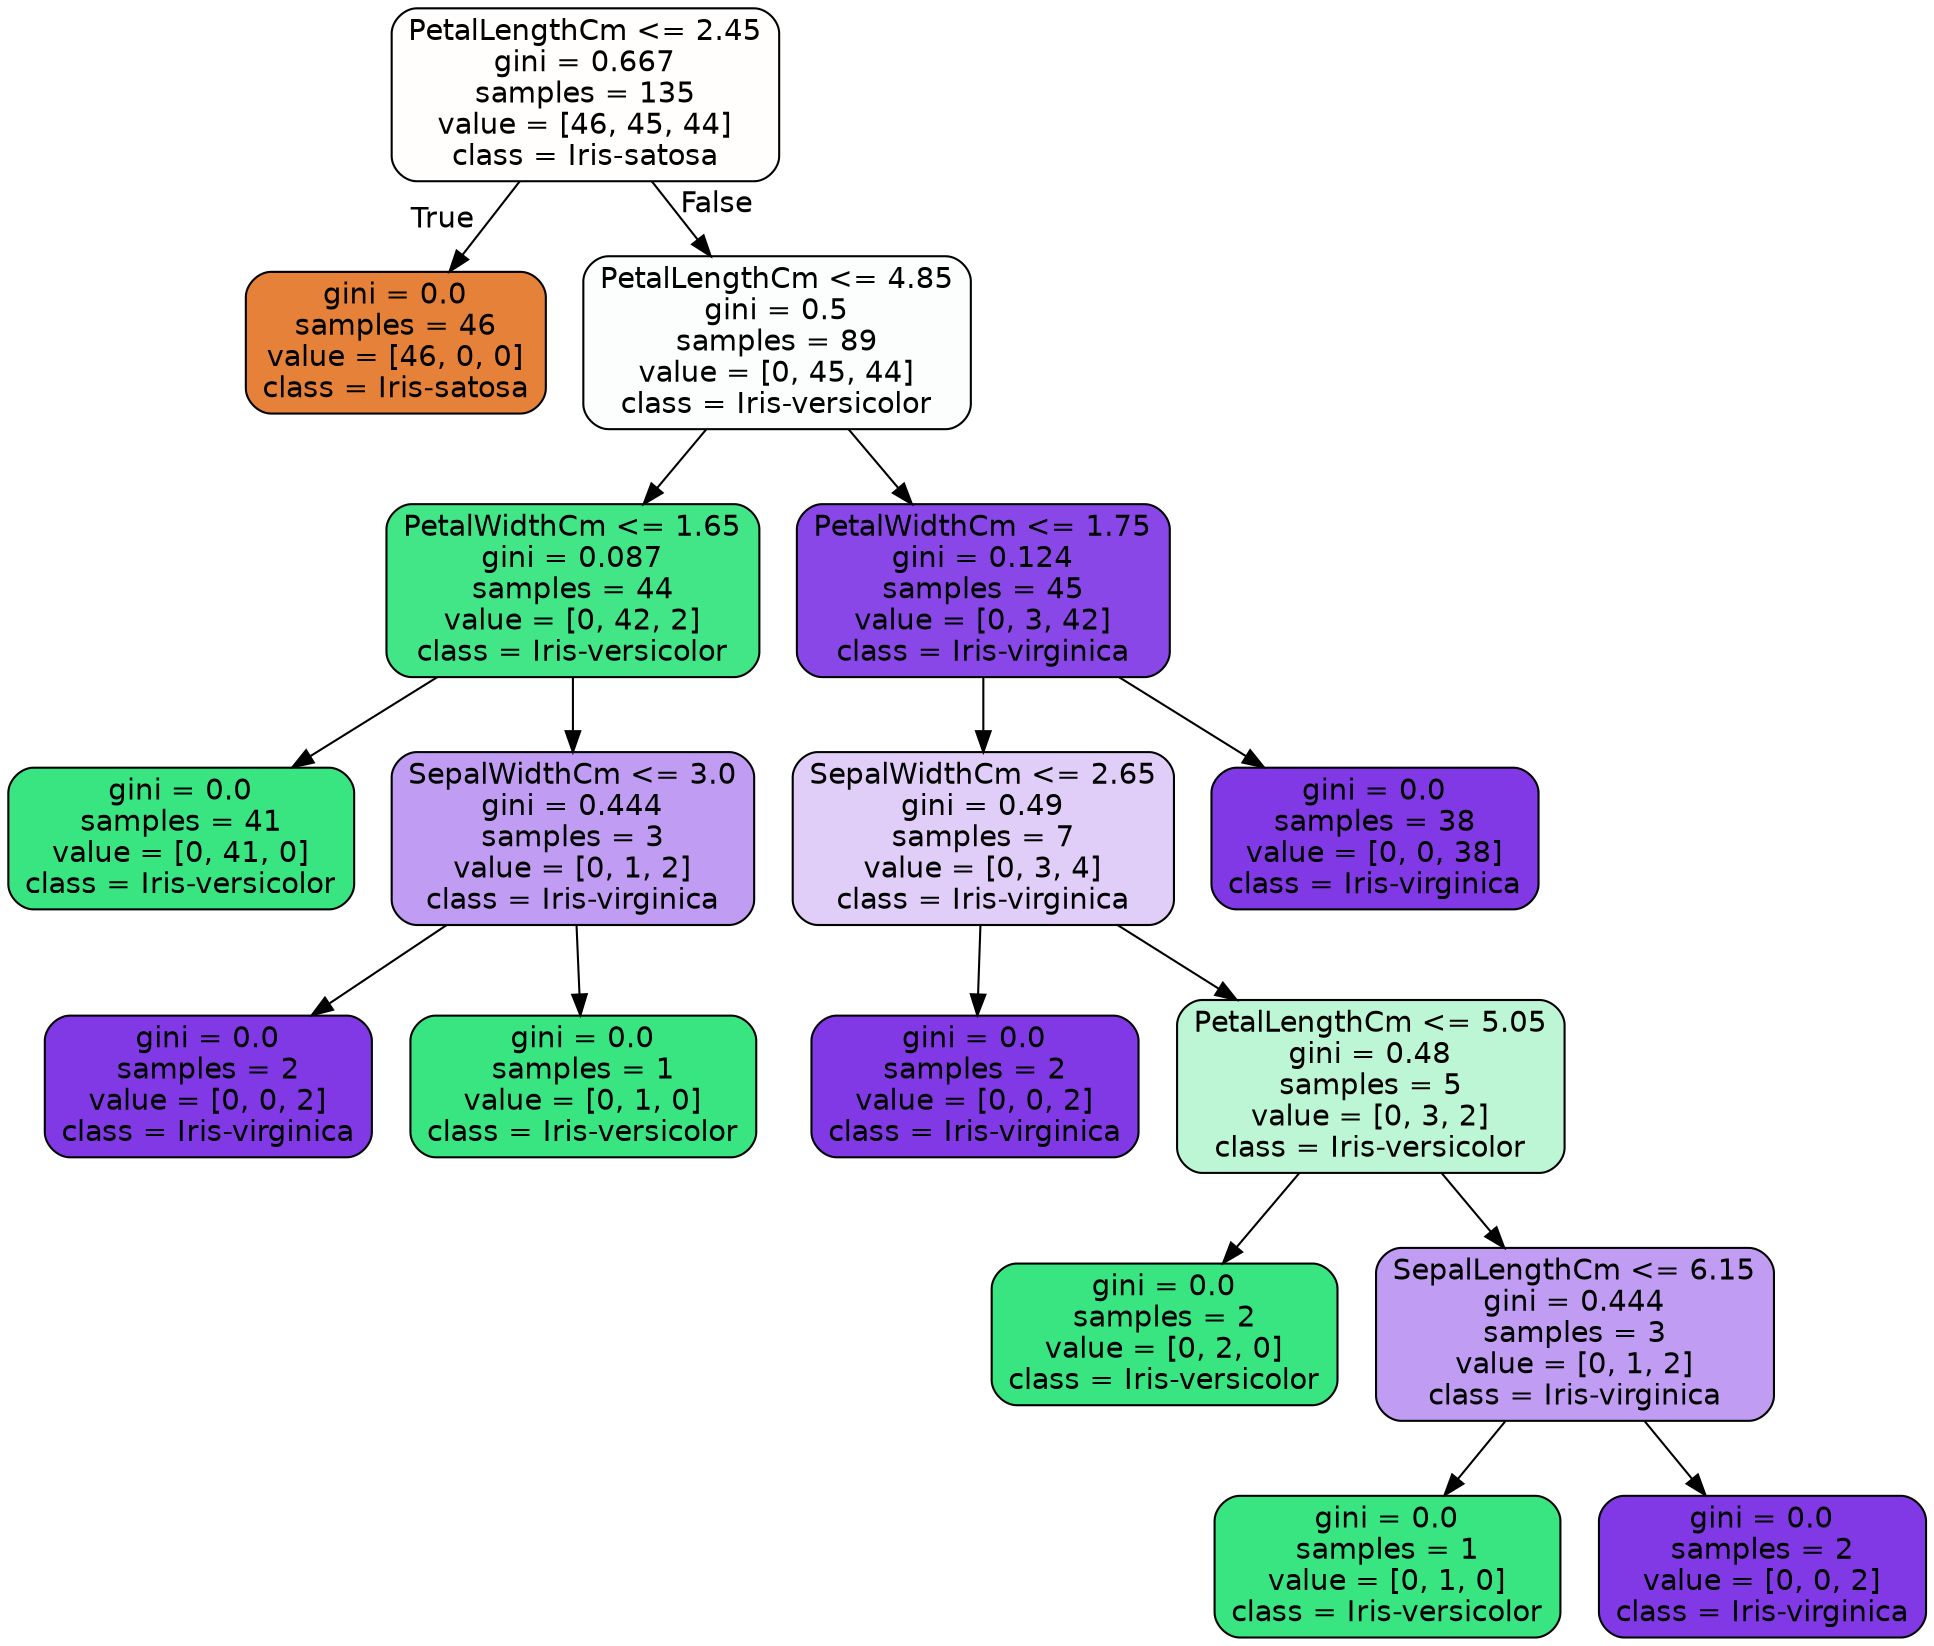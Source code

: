 digraph Tree {
node [shape=box, style="filled, rounded", color="black", fontname="helvetica"] ;
edge [fontname="helvetica"] ;
0 [label="PetalLengthCm <= 2.45\ngini = 0.667\nsamples = 135\nvalue = [46, 45, 44]\nclass = Iris-satosa", fillcolor="#fffefd"] ;
1 [label="gini = 0.0\nsamples = 46\nvalue = [46, 0, 0]\nclass = Iris-satosa", fillcolor="#e58139"] ;
0 -> 1 [labeldistance=2.5, labelangle=45, headlabel="True"] ;
2 [label="PetalLengthCm <= 4.85\ngini = 0.5\nsamples = 89\nvalue = [0, 45, 44]\nclass = Iris-versicolor", fillcolor="#fbfefc"] ;
0 -> 2 [labeldistance=2.5, labelangle=-45, headlabel="False"] ;
3 [label="PetalWidthCm <= 1.65\ngini = 0.087\nsamples = 44\nvalue = [0, 42, 2]\nclass = Iris-versicolor", fillcolor="#42e687"] ;
2 -> 3 ;
4 [label="gini = 0.0\nsamples = 41\nvalue = [0, 41, 0]\nclass = Iris-versicolor", fillcolor="#39e581"] ;
3 -> 4 ;
5 [label="SepalWidthCm <= 3.0\ngini = 0.444\nsamples = 3\nvalue = [0, 1, 2]\nclass = Iris-virginica", fillcolor="#c09cf2"] ;
3 -> 5 ;
6 [label="gini = 0.0\nsamples = 2\nvalue = [0, 0, 2]\nclass = Iris-virginica", fillcolor="#8139e5"] ;
5 -> 6 ;
7 [label="gini = 0.0\nsamples = 1\nvalue = [0, 1, 0]\nclass = Iris-versicolor", fillcolor="#39e581"] ;
5 -> 7 ;
8 [label="PetalWidthCm <= 1.75\ngini = 0.124\nsamples = 45\nvalue = [0, 3, 42]\nclass = Iris-virginica", fillcolor="#8a47e7"] ;
2 -> 8 ;
9 [label="SepalWidthCm <= 2.65\ngini = 0.49\nsamples = 7\nvalue = [0, 3, 4]\nclass = Iris-virginica", fillcolor="#e0cef8"] ;
8 -> 9 ;
10 [label="gini = 0.0\nsamples = 2\nvalue = [0, 0, 2]\nclass = Iris-virginica", fillcolor="#8139e5"] ;
9 -> 10 ;
11 [label="PetalLengthCm <= 5.05\ngini = 0.48\nsamples = 5\nvalue = [0, 3, 2]\nclass = Iris-versicolor", fillcolor="#bdf6d5"] ;
9 -> 11 ;
12 [label="gini = 0.0\nsamples = 2\nvalue = [0, 2, 0]\nclass = Iris-versicolor", fillcolor="#39e581"] ;
11 -> 12 ;
13 [label="SepalLengthCm <= 6.15\ngini = 0.444\nsamples = 3\nvalue = [0, 1, 2]\nclass = Iris-virginica", fillcolor="#c09cf2"] ;
11 -> 13 ;
14 [label="gini = 0.0\nsamples = 1\nvalue = [0, 1, 0]\nclass = Iris-versicolor", fillcolor="#39e581"] ;
13 -> 14 ;
15 [label="gini = 0.0\nsamples = 2\nvalue = [0, 0, 2]\nclass = Iris-virginica", fillcolor="#8139e5"] ;
13 -> 15 ;
16 [label="gini = 0.0\nsamples = 38\nvalue = [0, 0, 38]\nclass = Iris-virginica", fillcolor="#8139e5"] ;
8 -> 16 ;
}